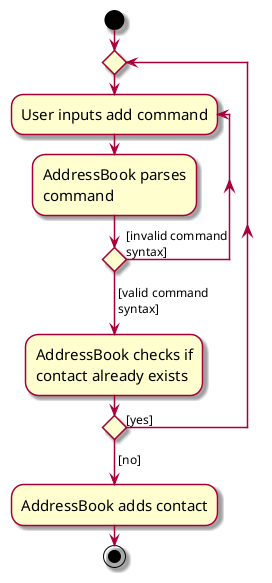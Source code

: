 @startuml
skin rose
skinparam ActivityFontSize 15
skinparam ArrowFontSize 12

start
repeat
 repeat :User inputs add command;
   :AddressBook parses
   command;
 repeat while () is ([invalid command
 syntax])
 ->[valid command
 syntax];
 :AddressBook checks if
 contact already exists;
 repeat while () is ([yes])
  ->[no];
  :AddressBook adds contact;
 stop


@enduml
